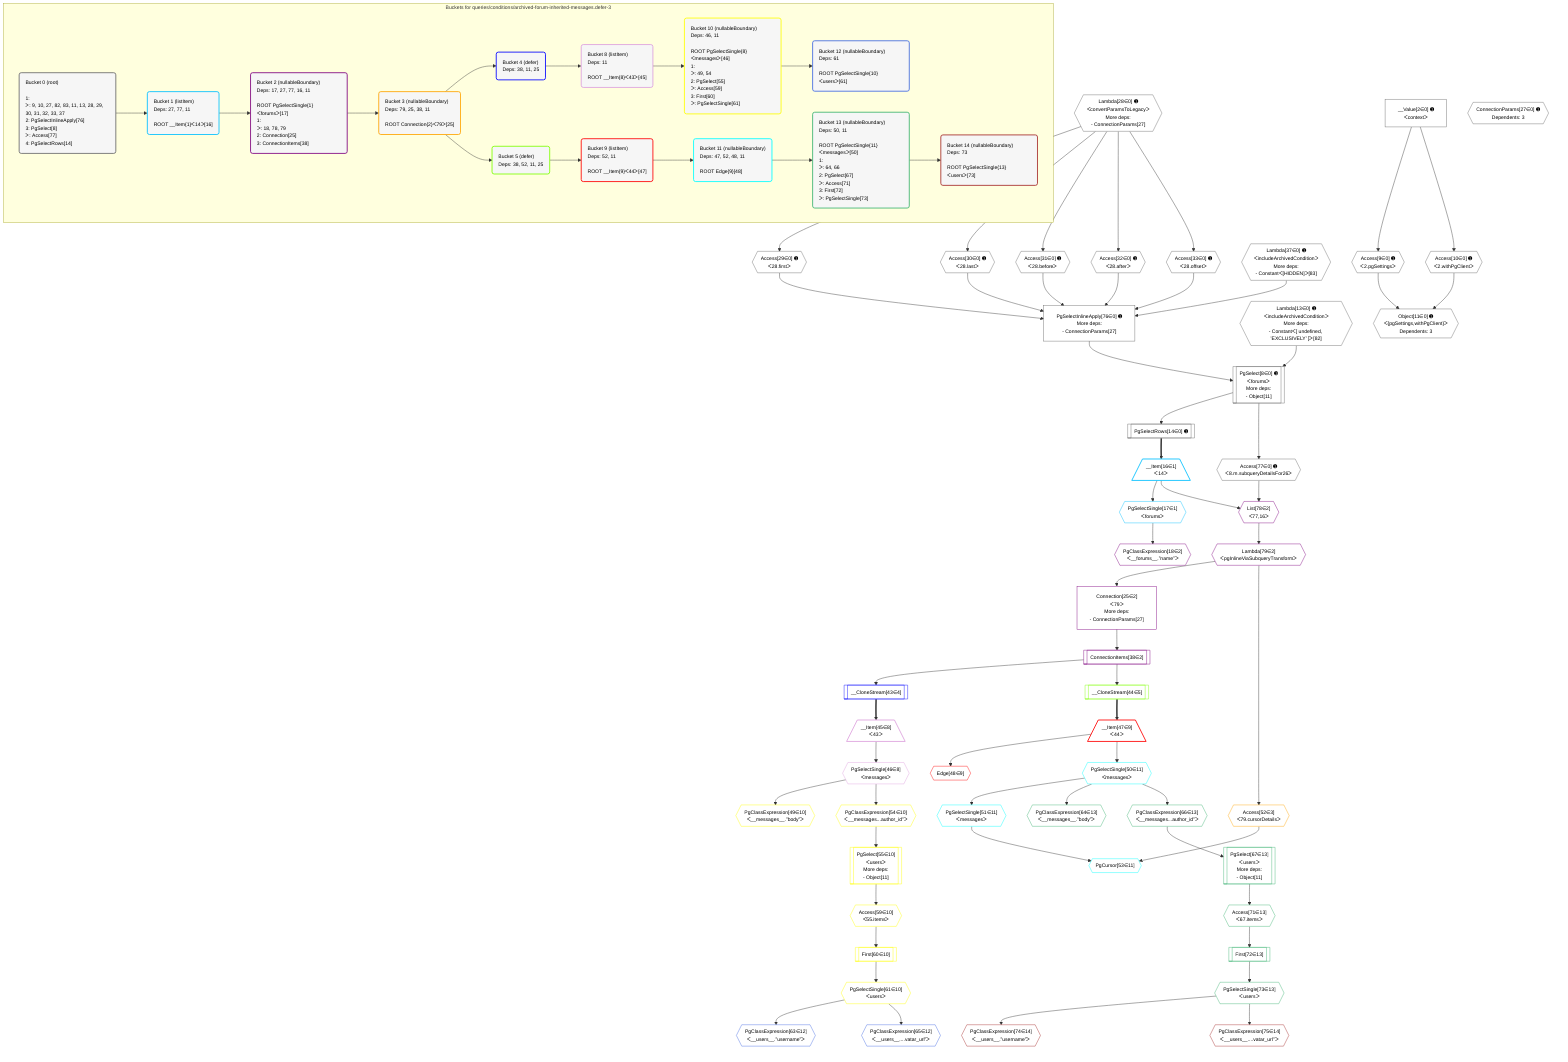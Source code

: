 %%{init: {'themeVariables': { 'fontSize': '12px'}}}%%
graph TD
    classDef path fill:#eee,stroke:#000,color:#000
    classDef plan fill:#fff,stroke-width:1px,color:#000
    classDef itemplan fill:#fff,stroke-width:2px,color:#000
    classDef unbatchedplan fill:#dff,stroke-width:1px,color:#000
    classDef sideeffectplan fill:#fcc,stroke-width:2px,color:#000
    classDef bucket fill:#f6f6f6,color:#000,stroke-width:2px,text-align:left

    subgraph "Buckets for queries/conditions/archived-forum-inherited-messages.defer-3"
    Bucket0("Bucket 0 (root)<br /><br />1: <br />ᐳ: 9, 10, 27, 82, 83, 11, 13, 28, 29, 30, 31, 32, 33, 37<br />2: PgSelectInlineApply[76]<br />3: PgSelect[8]<br />ᐳ: Access[77]<br />4: PgSelectRows[14]"):::bucket
    Bucket1("Bucket 1 (listItem)<br />Deps: 27, 77, 11<br /><br />ROOT __Item{1}ᐸ14ᐳ[16]"):::bucket
    Bucket2("Bucket 2 (nullableBoundary)<br />Deps: 17, 27, 77, 16, 11<br /><br />ROOT PgSelectSingle{1}ᐸforumsᐳ[17]<br />1: <br />ᐳ: 18, 78, 79<br />2: Connection[25]<br />3: ConnectionItems[38]"):::bucket
    Bucket3("Bucket 3 (nullableBoundary)<br />Deps: 79, 25, 38, 11<br /><br />ROOT Connection{2}ᐸ79ᐳ[25]"):::bucket
    Bucket4("Bucket 4 (defer)<br />Deps: 38, 11, 25"):::bucket
    Bucket5("Bucket 5 (defer)<br />Deps: 38, 52, 11, 25"):::bucket
    Bucket8("Bucket 8 (listItem)<br />Deps: 11<br /><br />ROOT __Item{8}ᐸ43ᐳ[45]"):::bucket
    Bucket9("Bucket 9 (listItem)<br />Deps: 52, 11<br /><br />ROOT __Item{9}ᐸ44ᐳ[47]"):::bucket
    Bucket10("Bucket 10 (nullableBoundary)<br />Deps: 46, 11<br /><br />ROOT PgSelectSingle{8}ᐸmessagesᐳ[46]<br />1: <br />ᐳ: 49, 54<br />2: PgSelect[55]<br />ᐳ: Access[59]<br />3: First[60]<br />ᐳ: PgSelectSingle[61]"):::bucket
    Bucket11("Bucket 11 (nullableBoundary)<br />Deps: 47, 52, 48, 11<br /><br />ROOT Edge{9}[48]"):::bucket
    Bucket12("Bucket 12 (nullableBoundary)<br />Deps: 61<br /><br />ROOT PgSelectSingle{10}ᐸusersᐳ[61]"):::bucket
    Bucket13("Bucket 13 (nullableBoundary)<br />Deps: 50, 11<br /><br />ROOT PgSelectSingle{11}ᐸmessagesᐳ[50]<br />1: <br />ᐳ: 64, 66<br />2: PgSelect[67]<br />ᐳ: Access[71]<br />3: First[72]<br />ᐳ: PgSelectSingle[73]"):::bucket
    Bucket14("Bucket 14 (nullableBoundary)<br />Deps: 73<br /><br />ROOT PgSelectSingle{13}ᐸusersᐳ[73]"):::bucket
    end
    Bucket0 --> Bucket1
    Bucket1 --> Bucket2
    Bucket2 --> Bucket3
    Bucket3 --> Bucket4 & Bucket5
    Bucket4 --> Bucket8
    Bucket5 --> Bucket9
    Bucket8 --> Bucket10
    Bucket9 --> Bucket11
    Bucket10 --> Bucket12
    Bucket11 --> Bucket13
    Bucket13 --> Bucket14

    %% plan dependencies
    PgSelectInlineApply76["PgSelectInlineApply[76∈0] ➊<br />More deps:<br />- ConnectionParams[27]"]:::plan
    Access29{{"Access[29∈0] ➊<br />ᐸ28.firstᐳ"}}:::plan
    Access30{{"Access[30∈0] ➊<br />ᐸ28.lastᐳ"}}:::plan
    Access33{{"Access[33∈0] ➊<br />ᐸ28.offsetᐳ"}}:::plan
    Access32{{"Access[32∈0] ➊<br />ᐸ28.afterᐳ"}}:::plan
    Access31{{"Access[31∈0] ➊<br />ᐸ28.beforeᐳ"}}:::plan
    Lambda37{{"Lambda[37∈0] ➊<br />ᐸincludeArchivedConditionᐳ<br />More deps:<br />- Constantᐸ[HIDDEN]ᐳ[83]"}}:::plan
    Access29 & Access30 & Access33 & Access32 & Access31 & Lambda37 --> PgSelectInlineApply76
    PgSelect8[["PgSelect[8∈0] ➊<br />ᐸforumsᐳ<br />More deps:<br />- Object[11]"]]:::plan
    Lambda13{{"Lambda[13∈0] ➊<br />ᐸincludeArchivedConditionᐳ<br />More deps:<br />- Constantᐸ[ undefined, 'EXCLUSIVELY' ]ᐳ[82]"}}:::plan
    Lambda13 & PgSelectInlineApply76 --> PgSelect8
    Object11{{"Object[11∈0] ➊<br />ᐸ{pgSettings,withPgClient}ᐳ<br />Dependents: 3"}}:::plan
    Access9{{"Access[9∈0] ➊<br />ᐸ2.pgSettingsᐳ"}}:::plan
    Access10{{"Access[10∈0] ➊<br />ᐸ2.withPgClientᐳ"}}:::plan
    Access9 & Access10 --> Object11
    __Value2["__Value[2∈0] ➊<br />ᐸcontextᐳ"]:::plan
    __Value2 --> Access9
    __Value2 --> Access10
    PgSelectRows14[["PgSelectRows[14∈0] ➊"]]:::plan
    PgSelect8 --> PgSelectRows14
    Lambda28{{"Lambda[28∈0] ➊<br />ᐸconvertParamsToLegacyᐳ<br />More deps:<br />- ConnectionParams[27]"}}:::plan
    Lambda28 --> Access29
    Lambda28 --> Access30
    Lambda28 --> Access31
    Lambda28 --> Access32
    Lambda28 --> Access33
    Access77{{"Access[77∈0] ➊<br />ᐸ8.m.subqueryDetailsFor26ᐳ"}}:::plan
    PgSelect8 --> Access77
    ConnectionParams27{{"ConnectionParams[27∈0] ➊<br />Dependents: 3"}}:::plan
    __Item16[/"__Item[16∈1]<br />ᐸ14ᐳ"\]:::itemplan
    PgSelectRows14 ==> __Item16
    PgSelectSingle17{{"PgSelectSingle[17∈1]<br />ᐸforumsᐳ"}}:::plan
    __Item16 --> PgSelectSingle17
    Connection25["Connection[25∈2]<br />ᐸ79ᐳ<br />More deps:<br />- ConnectionParams[27]"]:::plan
    Lambda79{{"Lambda[79∈2]<br />ᐸpgInlineViaSubqueryTransformᐳ"}}:::plan
    Lambda79 --> Connection25
    List78{{"List[78∈2]<br />ᐸ77,16ᐳ"}}:::plan
    Access77 & __Item16 --> List78
    PgClassExpression18{{"PgClassExpression[18∈2]<br />ᐸ__forums__.”name”ᐳ"}}:::plan
    PgSelectSingle17 --> PgClassExpression18
    ConnectionItems38[["ConnectionItems[38∈2]"]]:::plan
    Connection25 --> ConnectionItems38
    List78 --> Lambda79
    Access52{{"Access[52∈3]<br />ᐸ79.cursorDetailsᐳ"}}:::plan
    Lambda79 --> Access52
    __CloneStream43[["__CloneStream[43∈4]"]]:::plan
    ConnectionItems38 --> __CloneStream43
    __CloneStream44[["__CloneStream[44∈5]"]]:::plan
    ConnectionItems38 --> __CloneStream44
    __Item45[/"__Item[45∈8]<br />ᐸ43ᐳ"\]:::itemplan
    __CloneStream43 ==> __Item45
    PgSelectSingle46{{"PgSelectSingle[46∈8]<br />ᐸmessagesᐳ"}}:::plan
    __Item45 --> PgSelectSingle46
    __Item47[/"__Item[47∈9]<br />ᐸ44ᐳ"\]:::itemplan
    __CloneStream44 ==> __Item47
    Edge48{{"Edge[48∈9]"}}:::plan
    __Item47 --> Edge48
    PgSelect55[["PgSelect[55∈10]<br />ᐸusersᐳ<br />More deps:<br />- Object[11]"]]:::plan
    PgClassExpression54{{"PgClassExpression[54∈10]<br />ᐸ__messages...author_id”ᐳ"}}:::plan
    PgClassExpression54 --> PgSelect55
    PgClassExpression49{{"PgClassExpression[49∈10]<br />ᐸ__messages__.”body”ᐳ"}}:::plan
    PgSelectSingle46 --> PgClassExpression49
    PgSelectSingle46 --> PgClassExpression54
    Access59{{"Access[59∈10]<br />ᐸ55.itemsᐳ"}}:::plan
    PgSelect55 --> Access59
    First60[["First[60∈10]"]]:::plan
    Access59 --> First60
    PgSelectSingle61{{"PgSelectSingle[61∈10]<br />ᐸusersᐳ"}}:::plan
    First60 --> PgSelectSingle61
    PgCursor53{{"PgCursor[53∈11]"}}:::plan
    PgSelectSingle51{{"PgSelectSingle[51∈11]<br />ᐸmessagesᐳ"}}:::plan
    PgSelectSingle51 & Access52 --> PgCursor53
    PgSelectSingle50{{"PgSelectSingle[50∈11]<br />ᐸmessagesᐳ"}}:::plan
    __Item47 --> PgSelectSingle50
    PgSelectSingle50 --> PgSelectSingle51
    PgClassExpression63{{"PgClassExpression[63∈12]<br />ᐸ__users__.”username”ᐳ"}}:::plan
    PgSelectSingle61 --> PgClassExpression63
    PgClassExpression65{{"PgClassExpression[65∈12]<br />ᐸ__users__....vatar_url”ᐳ"}}:::plan
    PgSelectSingle61 --> PgClassExpression65
    PgSelect67[["PgSelect[67∈13]<br />ᐸusersᐳ<br />More deps:<br />- Object[11]"]]:::plan
    PgClassExpression66{{"PgClassExpression[66∈13]<br />ᐸ__messages...author_id”ᐳ"}}:::plan
    PgClassExpression66 --> PgSelect67
    PgClassExpression64{{"PgClassExpression[64∈13]<br />ᐸ__messages__.”body”ᐳ"}}:::plan
    PgSelectSingle50 --> PgClassExpression64
    PgSelectSingle50 --> PgClassExpression66
    Access71{{"Access[71∈13]<br />ᐸ67.itemsᐳ"}}:::plan
    PgSelect67 --> Access71
    First72[["First[72∈13]"]]:::plan
    Access71 --> First72
    PgSelectSingle73{{"PgSelectSingle[73∈13]<br />ᐸusersᐳ"}}:::plan
    First72 --> PgSelectSingle73
    PgClassExpression74{{"PgClassExpression[74∈14]<br />ᐸ__users__.”username”ᐳ"}}:::plan
    PgSelectSingle73 --> PgClassExpression74
    PgClassExpression75{{"PgClassExpression[75∈14]<br />ᐸ__users__....vatar_url”ᐳ"}}:::plan
    PgSelectSingle73 --> PgClassExpression75

    %% define steps
    classDef bucket0 stroke:#696969
    class Bucket0,__Value2,PgSelect8,Access9,Access10,Object11,Lambda13,PgSelectRows14,ConnectionParams27,Lambda28,Access29,Access30,Access31,Access32,Access33,Lambda37,PgSelectInlineApply76,Access77 bucket0
    classDef bucket1 stroke:#00bfff
    class Bucket1,__Item16,PgSelectSingle17 bucket1
    classDef bucket2 stroke:#7f007f
    class Bucket2,PgClassExpression18,Connection25,ConnectionItems38,List78,Lambda79 bucket2
    classDef bucket3 stroke:#ffa500
    class Bucket3,Access52 bucket3
    classDef bucket4 stroke:#0000ff
    class Bucket4,__CloneStream43 bucket4
    classDef bucket5 stroke:#7fff00
    class Bucket5,__CloneStream44 bucket5
    classDef bucket8 stroke:#dda0dd
    class Bucket8,__Item45,PgSelectSingle46 bucket8
    classDef bucket9 stroke:#ff0000
    class Bucket9,__Item47,Edge48 bucket9
    classDef bucket10 stroke:#ffff00
    class Bucket10,PgClassExpression49,PgClassExpression54,PgSelect55,Access59,First60,PgSelectSingle61 bucket10
    classDef bucket11 stroke:#00ffff
    class Bucket11,PgSelectSingle50,PgSelectSingle51,PgCursor53 bucket11
    classDef bucket12 stroke:#4169e1
    class Bucket12,PgClassExpression63,PgClassExpression65 bucket12
    classDef bucket13 stroke:#3cb371
    class Bucket13,PgClassExpression64,PgClassExpression66,PgSelect67,Access71,First72,PgSelectSingle73 bucket13
    classDef bucket14 stroke:#a52a2a
    class Bucket14,PgClassExpression74,PgClassExpression75 bucket14